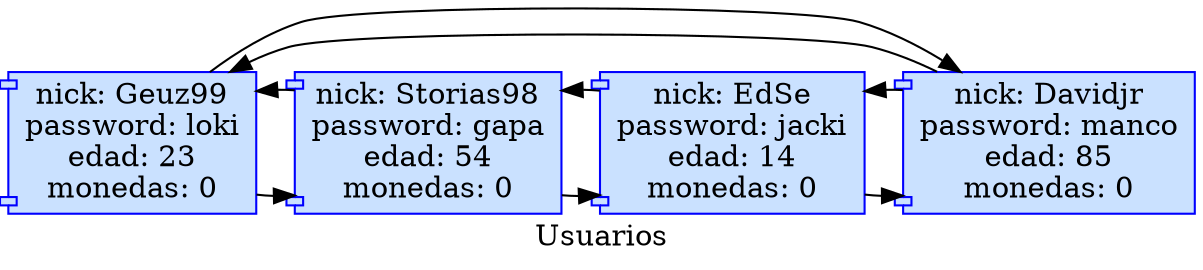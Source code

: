 digraph G {
label="Usuarios";
node [shape=component, style=filled, color=blue, fillcolor=lightsteelblue1];
Geuz99[label="nick: Geuz99
password: loki
edad: 23
monedas: 0"];
Storias98[label="nick: Storias98
password: gapa
edad: 54
monedas: 0"];
EdSe[label="nick: EdSe
password: jacki
edad: 14
monedas: 0"];
Davidjr[label="nick: Davidjr
password: manco
edad: 85
monedas: 0"];
//Enlazar Usuarios
{rank=same;
Geuz99->Storias98->EdSe->Davidjr->Geuz99
Storias98->Geuz99 EdSe->Storias98 Davidjr->EdSe Geuz99->Davidjr 
}
}
